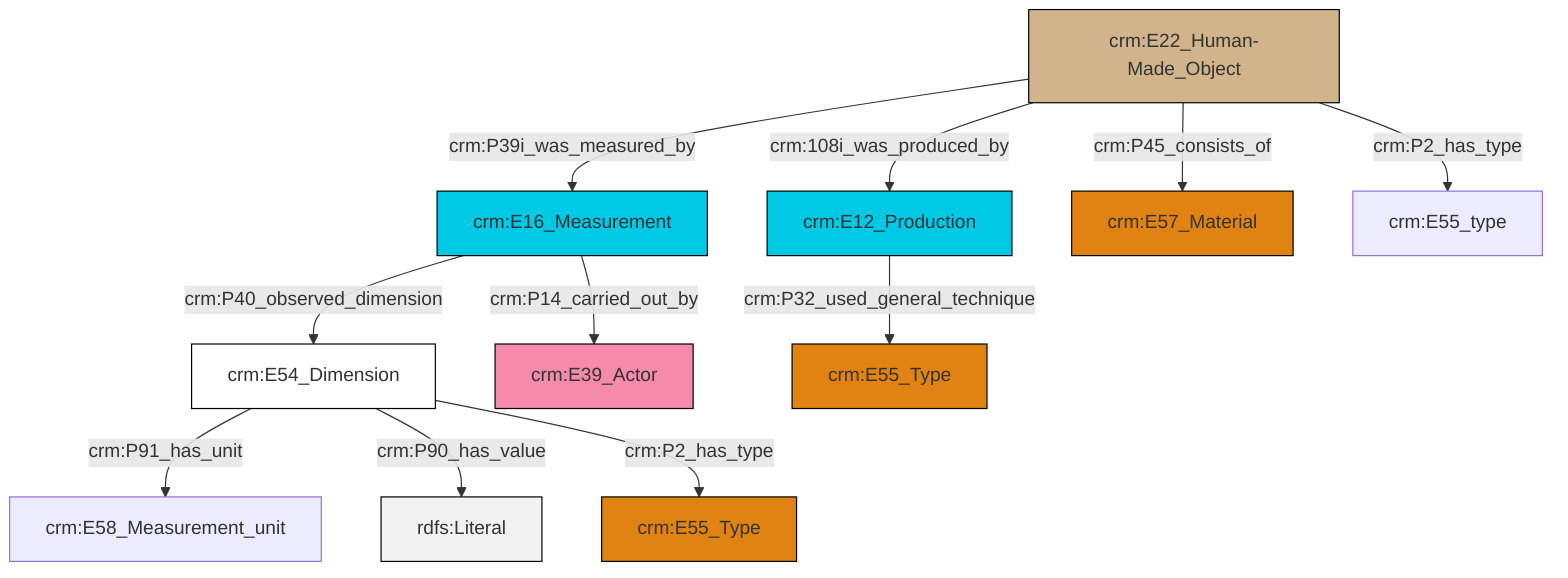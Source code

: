 graph TD
classDef Literal fill:#f2f2f2,stroke:#000000;
classDef CRM_Entity fill:#FFFFFF,stroke:#000000;
classDef Temporal_Entity fill:#00C9E6, stroke:#000000;
classDef Type fill:#E18312, stroke:#000000;
classDef Time-Span fill:#2C9C91, stroke:#000000;
classDef Appellation fill:#FFEB7F, stroke:#000000;
classDef Place fill:#008836, stroke:#000000;
classDef Persistent_Item fill:#B266B2, stroke:#000000;
classDef Conceptual_Object fill:#FFD700, stroke:#000000;
classDef Physical_Thing fill:#D2B48C, stroke:#000000;
classDef Actor fill:#f58aad, stroke:#000000;
classDef PC_Classes fill:#4ce600, stroke:#000000;
classDef Multi fill:#cccccc,stroke:#000000;

0["crm:E54_Dimension"]:::CRM_Entity -->|crm:P91_has_unit| 1["crm:E58_Measurement_unit"]:::Default
0["crm:E54_Dimension"]:::CRM_Entity -->|crm:P90_has_value| 2[rdfs:Literal]:::Literal
3["crm:E16_Measurement"]:::Temporal_Entity -->|crm:P14_carried_out_by| 4["crm:E39_Actor"]:::Actor
0["crm:E54_Dimension"]:::CRM_Entity -->|crm:P2_has_type| 7["crm:E55_Type"]:::Type
3["crm:E16_Measurement"]:::Temporal_Entity -->|crm:P40_observed_dimension| 0["crm:E54_Dimension"]:::CRM_Entity
12["crm:E22_Human-Made_Object"]:::Physical_Thing -->|crm:P45_consists_of| 13["crm:E57_Material"]:::Type
12["crm:E22_Human-Made_Object"]:::Physical_Thing -->|crm:108i_was_produced_by| 8["crm:E12_Production"]:::Temporal_Entity
8["crm:E12_Production"]:::Temporal_Entity -->|crm:P32_used_general_technique| 17["crm:E55_Type"]:::Type
12["crm:E22_Human-Made_Object"]:::Physical_Thing -->|crm:P2_has_type| 15["crm:E55_type"]:::Default
12["crm:E22_Human-Made_Object"]:::Physical_Thing -->|crm:P39i_was_measured_by| 3["crm:E16_Measurement"]:::Temporal_Entity